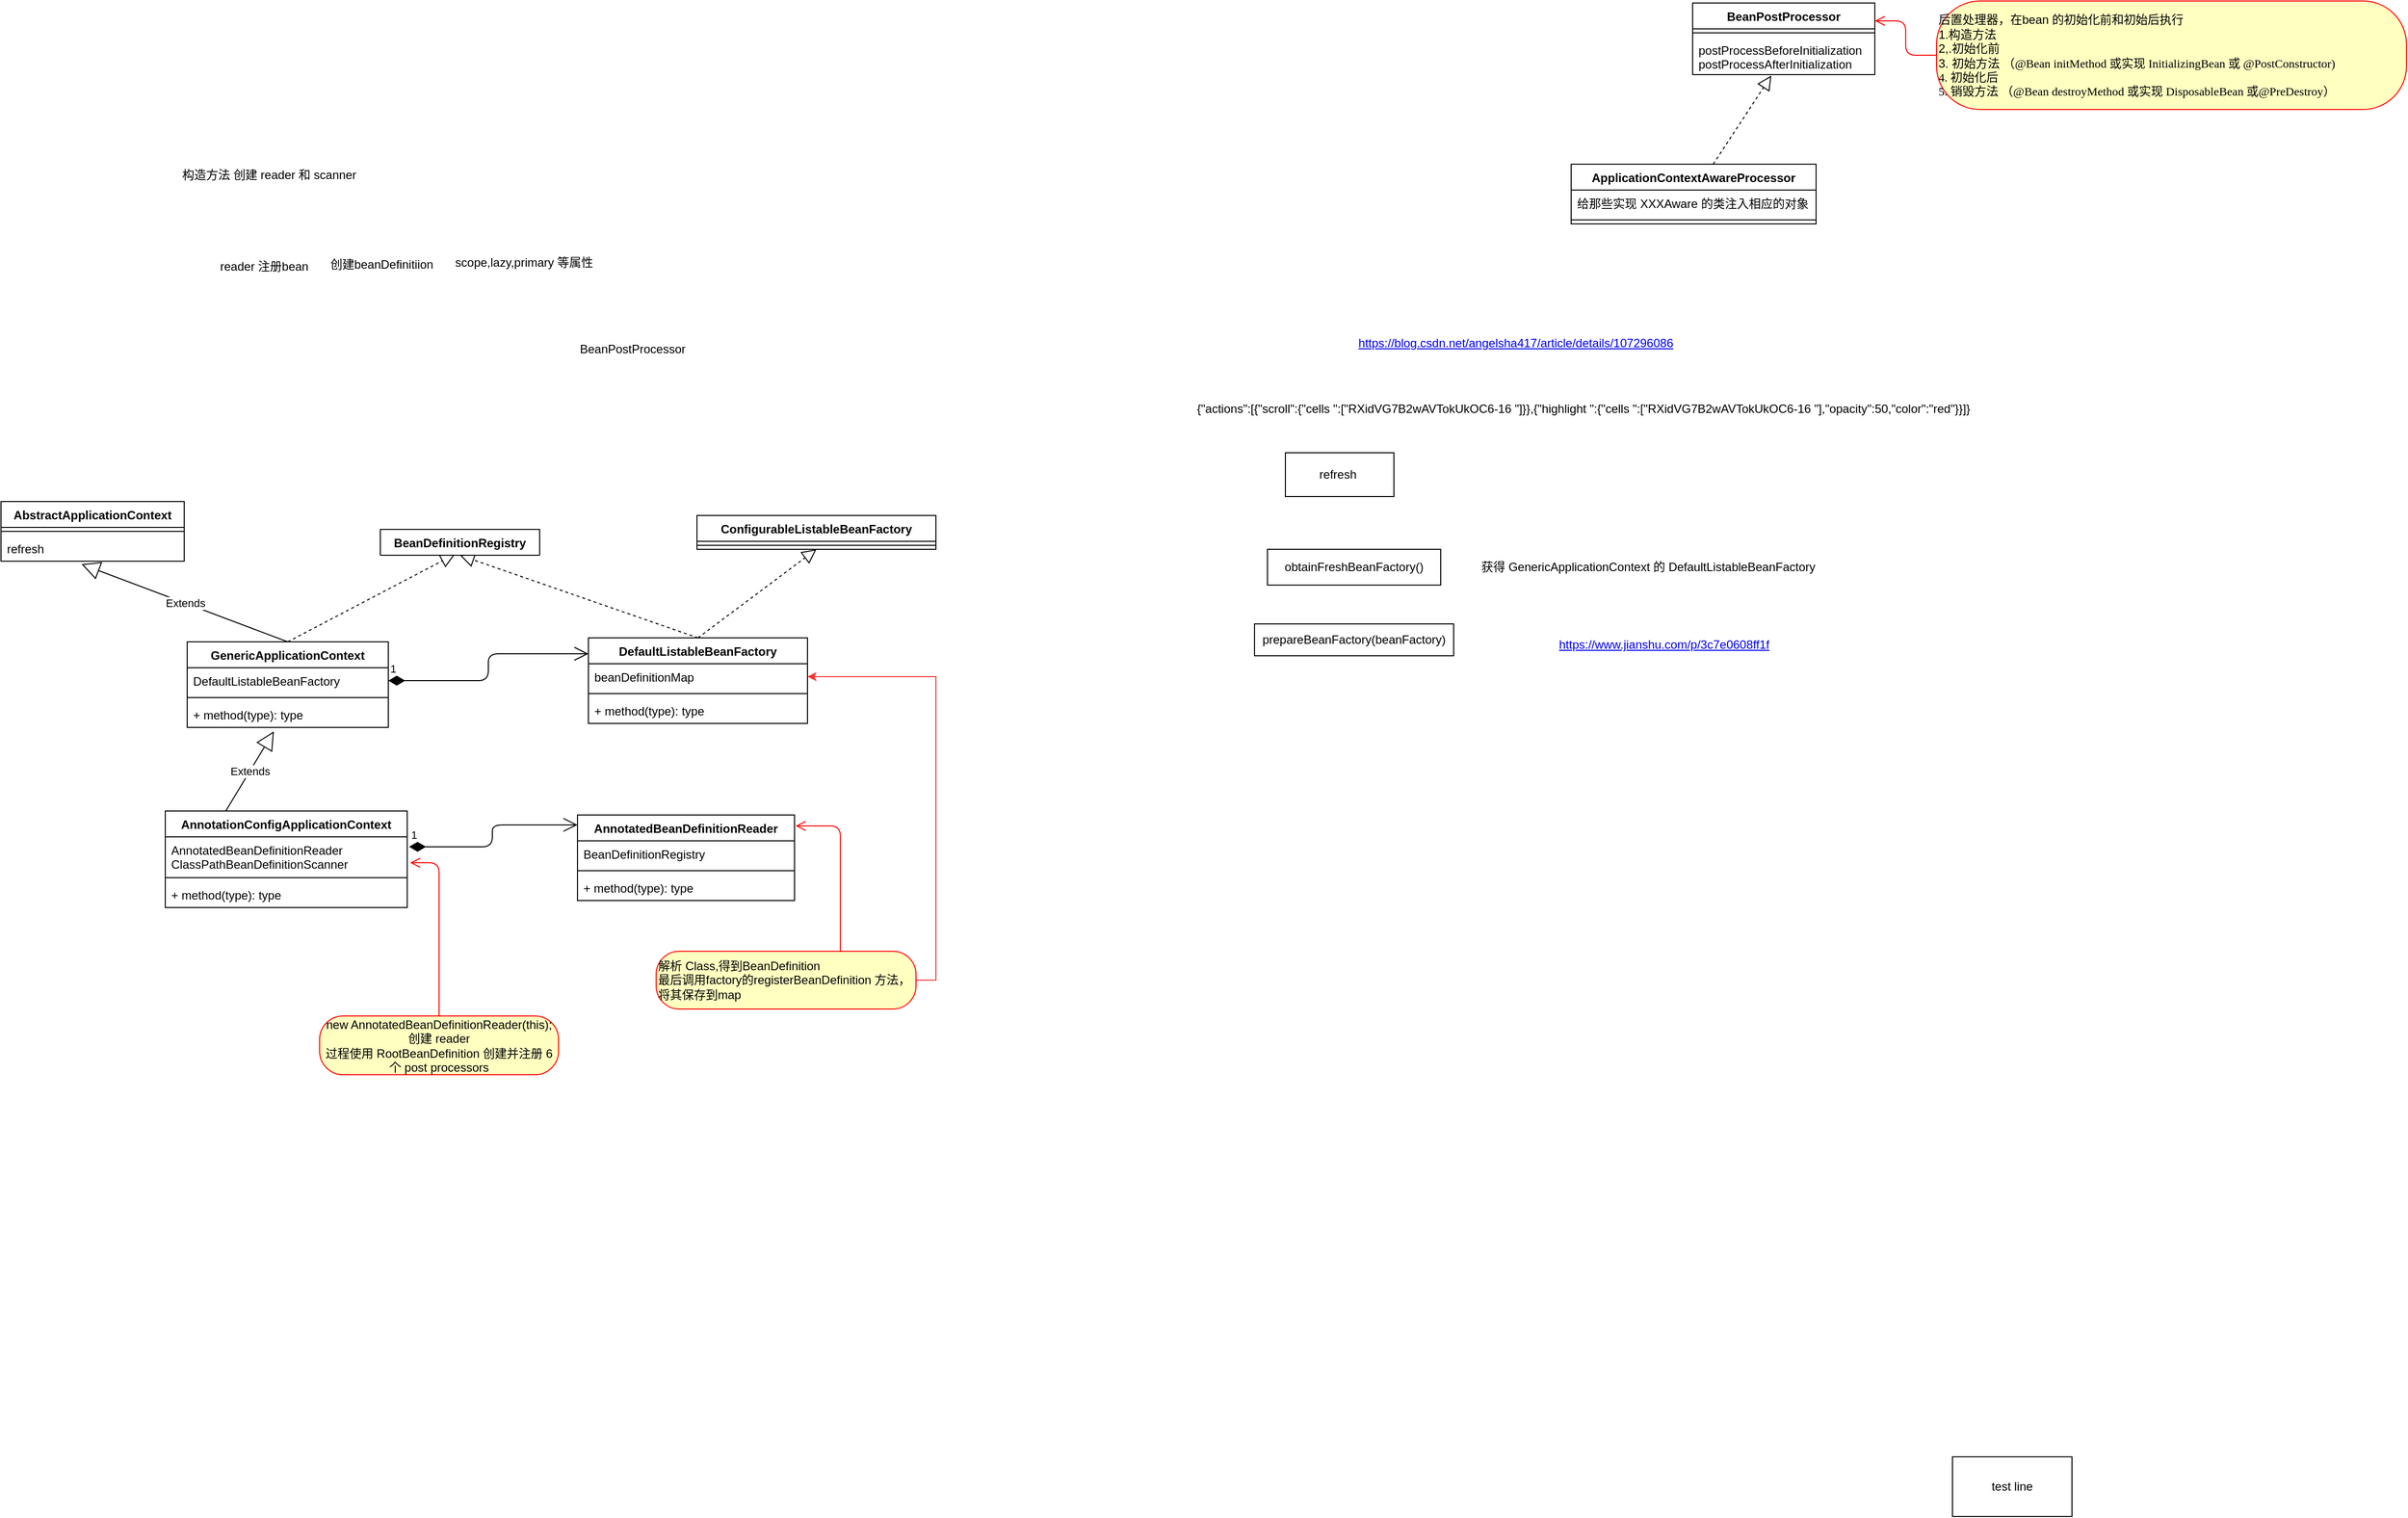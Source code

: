 <mxfile version="13.6.4" type="github">
  <diagram id="JW4kilssBpTSuZc6nk0B" name="Page-1">
    <mxGraphModel dx="1822" dy="1562" grid="0" gridSize="10" guides="1" tooltips="1" connect="1" arrows="1" fold="1" page="0" pageScale="1" pageWidth="827" pageHeight="1169" math="0" shadow="0">
      <root>
        <mxCell id="0" />
        <mxCell id="1" parent="0" />
        <mxCell id="iC9vkl7YeuPbztsIKsLM-1" value="构造方法 创建 reader 和 scanner" style="text;html=1;align=center;verticalAlign=middle;resizable=0;points=[];autosize=1;" parent="1" vertex="1">
          <mxGeometry x="33" y="-352" width="185" height="18" as="geometry" />
        </mxCell>
        <mxCell id="iC9vkl7YeuPbztsIKsLM-2" value="reader 注册bean" style="text;html=1;strokeColor=none;fillColor=none;align=center;verticalAlign=middle;whiteSpace=wrap;rounded=0;" parent="1" vertex="1">
          <mxGeometry x="63" y="-269" width="117" height="36" as="geometry" />
        </mxCell>
        <mxCell id="iC9vkl7YeuPbztsIKsLM-3" value="创建beanDefinitiion" style="text;html=1;align=center;verticalAlign=middle;resizable=0;points=[];autosize=1;" parent="1" vertex="1">
          <mxGeometry x="182" y="-262" width="113" height="18" as="geometry" />
        </mxCell>
        <mxCell id="iC9vkl7YeuPbztsIKsLM-4" value="scope,lazy,primary 等属性" style="text;html=1;align=center;verticalAlign=middle;resizable=0;points=[];autosize=1;" parent="1" vertex="1">
          <mxGeometry x="308" y="-264" width="148" height="18" as="geometry" />
        </mxCell>
        <mxCell id="iC9vkl7YeuPbztsIKsLM-19" value="Extends" style="endArrow=block;endSize=16;endFill=0;html=1;entryX=0.431;entryY=1.154;entryDx=0;entryDy=0;entryPerimeter=0;exitX=0.25;exitY=0;exitDx=0;exitDy=0;" parent="1" source="iC9vkl7YeuPbztsIKsLM-15" target="iC9vkl7YeuPbztsIKsLM-13" edge="1">
          <mxGeometry width="160" relative="1" as="geometry">
            <mxPoint x="285" y="344" as="sourcePoint" />
            <mxPoint x="445" y="344" as="targetPoint" />
          </mxGeometry>
        </mxCell>
        <mxCell id="iC9vkl7YeuPbztsIKsLM-10" value="GenericApplicationContext" style="swimlane;fontStyle=1;align=center;verticalAlign=top;childLayout=stackLayout;horizontal=1;startSize=26;horizontalStack=0;resizeParent=1;resizeParentMax=0;resizeLast=0;collapsible=1;marginBottom=0;" parent="1" vertex="1">
          <mxGeometry x="44" y="126" width="202" height="86" as="geometry">
            <mxRectangle x="91" y="97" width="90" height="26" as="alternateBounds" />
          </mxGeometry>
        </mxCell>
        <mxCell id="iC9vkl7YeuPbztsIKsLM-11" value="DefaultListableBeanFactory" style="text;strokeColor=none;fillColor=none;align=left;verticalAlign=top;spacingLeft=4;spacingRight=4;overflow=hidden;rotatable=0;points=[[0,0.5],[1,0.5]];portConstraint=eastwest;" parent="iC9vkl7YeuPbztsIKsLM-10" vertex="1">
          <mxGeometry y="26" width="202" height="26" as="geometry" />
        </mxCell>
        <mxCell id="iC9vkl7YeuPbztsIKsLM-12" value="" style="line;strokeWidth=1;fillColor=none;align=left;verticalAlign=middle;spacingTop=-1;spacingLeft=3;spacingRight=3;rotatable=0;labelPosition=right;points=[];portConstraint=eastwest;" parent="iC9vkl7YeuPbztsIKsLM-10" vertex="1">
          <mxGeometry y="52" width="202" height="8" as="geometry" />
        </mxCell>
        <mxCell id="iC9vkl7YeuPbztsIKsLM-13" value="+ method(type): type" style="text;strokeColor=none;fillColor=none;align=left;verticalAlign=top;spacingLeft=4;spacingRight=4;overflow=hidden;rotatable=0;points=[[0,0.5],[1,0.5]];portConstraint=eastwest;" parent="iC9vkl7YeuPbztsIKsLM-10" vertex="1">
          <mxGeometry y="60" width="202" height="26" as="geometry" />
        </mxCell>
        <mxCell id="iC9vkl7YeuPbztsIKsLM-15" value="AnnotationConfigApplicationContext" style="swimlane;fontStyle=1;align=center;verticalAlign=top;childLayout=stackLayout;horizontal=1;startSize=26;horizontalStack=0;resizeParent=1;resizeParentMax=0;resizeLast=0;collapsible=1;marginBottom=0;" parent="1" vertex="1">
          <mxGeometry x="22" y="296" width="243" height="97" as="geometry" />
        </mxCell>
        <mxCell id="iC9vkl7YeuPbztsIKsLM-16" value="AnnotatedBeanDefinitionReader&#xa;ClassPathBeanDefinitionScanner&#xa;" style="text;strokeColor=none;fillColor=none;align=left;verticalAlign=top;spacingLeft=4;spacingRight=4;overflow=hidden;rotatable=0;points=[[0,0.5],[1,0.5]];portConstraint=eastwest;" parent="iC9vkl7YeuPbztsIKsLM-15" vertex="1">
          <mxGeometry y="26" width="243" height="37" as="geometry" />
        </mxCell>
        <mxCell id="iC9vkl7YeuPbztsIKsLM-17" value="" style="line;strokeWidth=1;fillColor=none;align=left;verticalAlign=middle;spacingTop=-1;spacingLeft=3;spacingRight=3;rotatable=0;labelPosition=right;points=[];portConstraint=eastwest;" parent="iC9vkl7YeuPbztsIKsLM-15" vertex="1">
          <mxGeometry y="63" width="243" height="8" as="geometry" />
        </mxCell>
        <mxCell id="iC9vkl7YeuPbztsIKsLM-18" value="+ method(type): type" style="text;strokeColor=none;fillColor=none;align=left;verticalAlign=top;spacingLeft=4;spacingRight=4;overflow=hidden;rotatable=0;points=[[0,0.5],[1,0.5]];portConstraint=eastwest;" parent="iC9vkl7YeuPbztsIKsLM-15" vertex="1">
          <mxGeometry y="71" width="243" height="26" as="geometry" />
        </mxCell>
        <mxCell id="iC9vkl7YeuPbztsIKsLM-27" value="" style="endArrow=block;dashed=1;endFill=0;endSize=12;html=1;exitX=0.5;exitY=0;exitDx=0;exitDy=0;entryX=0.468;entryY=0.962;entryDx=0;entryDy=0;entryPerimeter=0;" parent="1" source="iC9vkl7YeuPbztsIKsLM-10" target="iC9vkl7YeuPbztsIKsLM-26" edge="1">
          <mxGeometry width="160" relative="1" as="geometry">
            <mxPoint x="332" y="15" as="sourcePoint" />
            <mxPoint x="492" y="15" as="targetPoint" />
          </mxGeometry>
        </mxCell>
        <mxCell id="iC9vkl7YeuPbztsIKsLM-28" value="DefaultListableBeanFactory" style="swimlane;fontStyle=1;align=center;verticalAlign=top;childLayout=stackLayout;horizontal=1;startSize=26;horizontalStack=0;resizeParent=1;resizeParentMax=0;resizeLast=0;collapsible=1;marginBottom=0;" parent="1" vertex="1">
          <mxGeometry x="447" y="122" width="220" height="86" as="geometry" />
        </mxCell>
        <mxCell id="iC9vkl7YeuPbztsIKsLM-29" value="beanDefinitionMap" style="text;strokeColor=none;fillColor=none;align=left;verticalAlign=top;spacingLeft=4;spacingRight=4;overflow=hidden;rotatable=0;points=[[0,0.5],[1,0.5]];portConstraint=eastwest;" parent="iC9vkl7YeuPbztsIKsLM-28" vertex="1">
          <mxGeometry y="26" width="220" height="26" as="geometry" />
        </mxCell>
        <mxCell id="iC9vkl7YeuPbztsIKsLM-30" value="" style="line;strokeWidth=1;fillColor=none;align=left;verticalAlign=middle;spacingTop=-1;spacingLeft=3;spacingRight=3;rotatable=0;labelPosition=right;points=[];portConstraint=eastwest;" parent="iC9vkl7YeuPbztsIKsLM-28" vertex="1">
          <mxGeometry y="52" width="220" height="8" as="geometry" />
        </mxCell>
        <mxCell id="iC9vkl7YeuPbztsIKsLM-31" value="+ method(type): type" style="text;strokeColor=none;fillColor=none;align=left;verticalAlign=top;spacingLeft=4;spacingRight=4;overflow=hidden;rotatable=0;points=[[0,0.5],[1,0.5]];portConstraint=eastwest;" parent="iC9vkl7YeuPbztsIKsLM-28" vertex="1">
          <mxGeometry y="60" width="220" height="26" as="geometry" />
        </mxCell>
        <mxCell id="iC9vkl7YeuPbztsIKsLM-32" value="" style="endArrow=block;dashed=1;endFill=0;endSize=12;html=1;entryX=0.5;entryY=1;entryDx=0;entryDy=0;exitX=0.5;exitY=0;exitDx=0;exitDy=0;" parent="1" source="iC9vkl7YeuPbztsIKsLM-28" target="iC9vkl7YeuPbztsIKsLM-23" edge="1">
          <mxGeometry width="160" relative="1" as="geometry">
            <mxPoint x="381" y="358" as="sourcePoint" />
            <mxPoint x="541" y="358" as="targetPoint" />
          </mxGeometry>
        </mxCell>
        <mxCell id="iC9vkl7YeuPbztsIKsLM-33" value="1" style="endArrow=open;html=1;endSize=12;startArrow=diamondThin;startSize=14;startFill=1;edgeStyle=orthogonalEdgeStyle;align=left;verticalAlign=bottom;exitX=1;exitY=0.5;exitDx=0;exitDy=0;entryX=0;entryY=0.186;entryDx=0;entryDy=0;entryPerimeter=0;" parent="1" source="iC9vkl7YeuPbztsIKsLM-11" target="iC9vkl7YeuPbztsIKsLM-28" edge="1">
          <mxGeometry x="-1" y="3" relative="1" as="geometry">
            <mxPoint x="434" y="285" as="sourcePoint" />
            <mxPoint x="594" y="285" as="targetPoint" />
          </mxGeometry>
        </mxCell>
        <object label="AnnotatedBeanDefinitionReader" placeholders="1" id="iC9vkl7YeuPbztsIKsLM-34">
          <mxCell style="swimlane;fontStyle=1;align=center;verticalAlign=top;childLayout=stackLayout;horizontal=1;startSize=26;horizontalStack=0;resizeParent=1;resizeParentMax=0;resizeLast=0;collapsible=1;marginBottom=0;" parent="1" vertex="1">
            <mxGeometry x="436" y="300" width="218" height="86" as="geometry" />
          </mxCell>
        </object>
        <mxCell id="iC9vkl7YeuPbztsIKsLM-35" value="BeanDefinitionRegistry" style="text;strokeColor=none;fillColor=none;align=left;verticalAlign=top;spacingLeft=4;spacingRight=4;overflow=hidden;rotatable=0;points=[[0,0.5],[1,0.5]];portConstraint=eastwest;" parent="iC9vkl7YeuPbztsIKsLM-34" vertex="1">
          <mxGeometry y="26" width="218" height="26" as="geometry" />
        </mxCell>
        <mxCell id="iC9vkl7YeuPbztsIKsLM-36" value="" style="line;strokeWidth=1;fillColor=none;align=left;verticalAlign=middle;spacingTop=-1;spacingLeft=3;spacingRight=3;rotatable=0;labelPosition=right;points=[];portConstraint=eastwest;" parent="iC9vkl7YeuPbztsIKsLM-34" vertex="1">
          <mxGeometry y="52" width="218" height="8" as="geometry" />
        </mxCell>
        <mxCell id="iC9vkl7YeuPbztsIKsLM-37" value="+ method(type): type" style="text;strokeColor=none;fillColor=none;align=left;verticalAlign=top;spacingLeft=4;spacingRight=4;overflow=hidden;rotatable=0;points=[[0,0.5],[1,0.5]];portConstraint=eastwest;" parent="iC9vkl7YeuPbztsIKsLM-34" vertex="1">
          <mxGeometry y="60" width="218" height="26" as="geometry" />
        </mxCell>
        <mxCell id="iC9vkl7YeuPbztsIKsLM-38" value="1" style="endArrow=open;html=1;endSize=12;startArrow=diamondThin;startSize=14;startFill=1;edgeStyle=orthogonalEdgeStyle;align=left;verticalAlign=bottom;exitX=1.008;exitY=0.27;exitDx=0;exitDy=0;exitPerimeter=0;entryX=0;entryY=0.116;entryDx=0;entryDy=0;entryPerimeter=0;" parent="1" source="iC9vkl7YeuPbztsIKsLM-16" target="iC9vkl7YeuPbztsIKsLM-34" edge="1">
          <mxGeometry x="-1" y="3" relative="1" as="geometry">
            <mxPoint x="313" y="424" as="sourcePoint" />
            <mxPoint x="473" y="424" as="targetPoint" />
          </mxGeometry>
        </mxCell>
        <mxCell id="iC9vkl7YeuPbztsIKsLM-45" style="edgeStyle=orthogonalEdgeStyle;rounded=0;orthogonalLoop=1;jettySize=auto;html=1;exitX=1;exitY=0.5;exitDx=0;exitDy=0;entryX=1;entryY=0.5;entryDx=0;entryDy=0;fillColor=#fa6800;strokeColor=#FF3333;" parent="1" source="iC9vkl7YeuPbztsIKsLM-41" target="iC9vkl7YeuPbztsIKsLM-29" edge="1">
          <mxGeometry relative="1" as="geometry" />
        </mxCell>
        <mxCell id="iC9vkl7YeuPbztsIKsLM-41" value="&lt;span style=&quot;&quot;&gt;解析 Class,得到BeanDefinition&lt;br&gt;最后调用factory的registerBeanDefinition 方法，将其保存到map&lt;br&gt;&lt;/span&gt;" style="rounded=1;whiteSpace=wrap;html=1;arcSize=40;fontColor=#000000;fillColor=#ffffc0;strokeColor=#ff0000;align=left;" parent="1" vertex="1">
          <mxGeometry x="515" y="437" width="261" height="58" as="geometry" />
        </mxCell>
        <mxCell id="iC9vkl7YeuPbztsIKsLM-42" value="" style="edgeStyle=orthogonalEdgeStyle;html=1;verticalAlign=bottom;endArrow=open;endSize=8;strokeColor=#ff0000;entryX=1.005;entryY=0.128;entryDx=0;entryDy=0;entryPerimeter=0;" parent="1" source="iC9vkl7YeuPbztsIKsLM-41" target="iC9vkl7YeuPbztsIKsLM-34" edge="1">
          <mxGeometry relative="1" as="geometry">
            <mxPoint x="532" y="567" as="targetPoint" />
            <Array as="points">
              <mxPoint x="700" y="311" />
            </Array>
          </mxGeometry>
        </mxCell>
        <mxCell id="iC9vkl7YeuPbztsIKsLM-43" value="new AnnotatedBeanDefinitionReader(this);&lt;br&gt;创建 reader&lt;br&gt;过程使用 RootBeanDefinition 创建并注册 6 个&amp;nbsp;post processors" style="rounded=1;whiteSpace=wrap;html=1;arcSize=40;fontColor=#000000;fillColor=#ffffc0;strokeColor=#ff0000;" parent="1" vertex="1">
          <mxGeometry x="177" y="502" width="240" height="59" as="geometry" />
        </mxCell>
        <mxCell id="iC9vkl7YeuPbztsIKsLM-44" value="" style="edgeStyle=orthogonalEdgeStyle;html=1;verticalAlign=bottom;endArrow=open;endSize=8;strokeColor=#ff0000;entryX=1.012;entryY=0.703;entryDx=0;entryDy=0;entryPerimeter=0;" parent="1" source="iC9vkl7YeuPbztsIKsLM-43" target="iC9vkl7YeuPbztsIKsLM-16" edge="1">
          <mxGeometry relative="1" as="geometry">
            <mxPoint x="373" y="565" as="targetPoint" />
          </mxGeometry>
        </mxCell>
        <mxCell id="iC9vkl7YeuPbztsIKsLM-46" value="BeanPostProcessor" style="text;html=1;align=center;verticalAlign=middle;resizable=0;points=[];autosize=1;" parent="1" vertex="1">
          <mxGeometry x="433" y="-177" width="116" height="18" as="geometry" />
        </mxCell>
        <mxCell id="iC9vkl7YeuPbztsIKsLM-47" value="refresh&amp;nbsp;" style="rounded=0;whiteSpace=wrap;html=1;align=center;" parent="1" vertex="1">
          <mxGeometry x="1147" y="-64" width="109" height="44" as="geometry" />
        </mxCell>
        <mxCell id="iC9vkl7YeuPbztsIKsLM-50" value="BeanPostProcessor" style="swimlane;fontStyle=1;align=center;verticalAlign=top;childLayout=stackLayout;horizontal=1;startSize=26;horizontalStack=0;resizeParent=1;resizeParentMax=0;resizeLast=0;collapsible=1;marginBottom=0;" parent="1" vertex="1">
          <mxGeometry x="1556" y="-516" width="183" height="72" as="geometry" />
        </mxCell>
        <mxCell id="iC9vkl7YeuPbztsIKsLM-52" value="" style="line;strokeWidth=1;fillColor=none;align=left;verticalAlign=middle;spacingTop=-1;spacingLeft=3;spacingRight=3;rotatable=0;labelPosition=right;points=[];portConstraint=eastwest;" parent="iC9vkl7YeuPbztsIKsLM-50" vertex="1">
          <mxGeometry y="26" width="183" height="8" as="geometry" />
        </mxCell>
        <mxCell id="iC9vkl7YeuPbztsIKsLM-53" value="postProcessBeforeInitialization&#xa;postProcessAfterInitialization&#xa;" style="text;strokeColor=none;fillColor=none;align=left;verticalAlign=top;spacingLeft=4;spacingRight=4;overflow=hidden;rotatable=0;points=[[0,0.5],[1,0.5]];portConstraint=eastwest;" parent="iC9vkl7YeuPbztsIKsLM-50" vertex="1">
          <mxGeometry y="34" width="183" height="38" as="geometry" />
        </mxCell>
        <mxCell id="iC9vkl7YeuPbztsIKsLM-54" value="后置处理器，在bean 的初始化前和初始后执行&lt;br&gt;1.构造方法&lt;br&gt;2,.初始化前&lt;br&gt;3. 初始方法 （&lt;span style=&quot;background-color: transparent ; font-family: &amp;#34;microsoft yahei&amp;#34; , &amp;#34;stxihei&amp;#34;&quot;&gt;@Bean initMethod 或实现 InitializingBean 或 @PostConstructor)&lt;br&gt;4. 初始化后&lt;br&gt;5. 销毁方法 （&lt;/span&gt;&lt;span style=&quot;background-color: transparent ; font-family: &amp;#34;microsoft yahei&amp;#34; , &amp;#34;stxihei&amp;#34;&quot;&gt;@Bean destroyMethod 或实现 DisposableBean  或@PreDestroy&lt;/span&gt;&lt;span style=&quot;background-color: transparent ; font-family: &amp;#34;microsoft yahei&amp;#34; , &amp;#34;stxihei&amp;#34;&quot;&gt;）&lt;br&gt;&lt;/span&gt;" style="rounded=1;whiteSpace=wrap;html=1;arcSize=40;fontColor=#000000;fillColor=#ffffc0;strokeColor=#ff0000;align=left;" parent="1" vertex="1">
          <mxGeometry x="1801" y="-518" width="472" height="109" as="geometry" />
        </mxCell>
        <mxCell id="iC9vkl7YeuPbztsIKsLM-55" value="" style="edgeStyle=orthogonalEdgeStyle;html=1;verticalAlign=bottom;endArrow=open;endSize=8;strokeColor=#ff0000;entryX=1;entryY=0.25;entryDx=0;entryDy=0;" parent="1" source="iC9vkl7YeuPbztsIKsLM-54" target="iC9vkl7YeuPbztsIKsLM-50" edge="1">
          <mxGeometry relative="1" as="geometry">
            <mxPoint x="1797" y="-237" as="targetPoint" />
          </mxGeometry>
        </mxCell>
        <mxCell id="iC9vkl7YeuPbztsIKsLM-56" value="ApplicationContextAwareProcessor" style="swimlane;fontStyle=1;align=center;verticalAlign=top;childLayout=stackLayout;horizontal=1;startSize=26;horizontalStack=0;resizeParent=1;resizeParentMax=0;resizeLast=0;collapsible=1;marginBottom=0;" parent="1" vertex="1">
          <mxGeometry x="1434" y="-354" width="246" height="60" as="geometry" />
        </mxCell>
        <mxCell id="iC9vkl7YeuPbztsIKsLM-57" value="给那些实现 XXXAware 的类注入相应的对象" style="text;strokeColor=none;fillColor=none;align=left;verticalAlign=top;spacingLeft=4;spacingRight=4;overflow=hidden;rotatable=0;points=[[0,0.5],[1,0.5]];portConstraint=eastwest;" parent="iC9vkl7YeuPbztsIKsLM-56" vertex="1">
          <mxGeometry y="26" width="246" height="26" as="geometry" />
        </mxCell>
        <mxCell id="iC9vkl7YeuPbztsIKsLM-58" value="" style="line;strokeWidth=1;fillColor=none;align=left;verticalAlign=middle;spacingTop=-1;spacingLeft=3;spacingRight=3;rotatable=0;labelPosition=right;points=[];portConstraint=eastwest;" parent="iC9vkl7YeuPbztsIKsLM-56" vertex="1">
          <mxGeometry y="52" width="246" height="8" as="geometry" />
        </mxCell>
        <mxCell id="iC9vkl7YeuPbztsIKsLM-60" value="" style="endArrow=block;dashed=1;endFill=0;endSize=12;html=1;entryX=0.432;entryY=1.026;entryDx=0;entryDy=0;entryPerimeter=0;" parent="1" source="iC9vkl7YeuPbztsIKsLM-56" target="iC9vkl7YeuPbztsIKsLM-53" edge="1">
          <mxGeometry width="160" relative="1" as="geometry">
            <mxPoint x="1263" y="-253" as="sourcePoint" />
            <mxPoint x="1423" y="-253" as="targetPoint" />
          </mxGeometry>
        </mxCell>
        <mxCell id="iC9vkl7YeuPbztsIKsLM-23" value="BeanDefinitionRegistry" style="swimlane;fontStyle=1;align=center;verticalAlign=top;childLayout=stackLayout;horizontal=1;startSize=26;horizontalStack=0;resizeParent=1;resizeParentMax=0;resizeLast=0;collapsible=1;marginBottom=0;" parent="1" vertex="1" collapsed="1">
          <mxGeometry x="238" y="13" width="160" height="26" as="geometry">
            <mxRectangle x="155" y="-111" width="173" height="86" as="alternateBounds" />
          </mxGeometry>
        </mxCell>
        <mxCell id="iC9vkl7YeuPbztsIKsLM-24" value="+ field: type" style="text;strokeColor=none;fillColor=none;align=left;verticalAlign=top;spacingLeft=4;spacingRight=4;overflow=hidden;rotatable=0;points=[[0,0.5],[1,0.5]];portConstraint=eastwest;" parent="iC9vkl7YeuPbztsIKsLM-23" vertex="1">
          <mxGeometry y="26" width="160" height="26" as="geometry" />
        </mxCell>
        <mxCell id="iC9vkl7YeuPbztsIKsLM-25" value="" style="line;strokeWidth=1;fillColor=none;align=left;verticalAlign=middle;spacingTop=-1;spacingLeft=3;spacingRight=3;rotatable=0;labelPosition=right;points=[];portConstraint=eastwest;" parent="iC9vkl7YeuPbztsIKsLM-23" vertex="1">
          <mxGeometry y="52" width="160" height="8" as="geometry" />
        </mxCell>
        <mxCell id="iC9vkl7YeuPbztsIKsLM-26" value="+ method(type): type" style="text;strokeColor=none;fillColor=none;align=left;verticalAlign=top;spacingLeft=4;spacingRight=4;overflow=hidden;rotatable=0;points=[[0,0.5],[1,0.5]];portConstraint=eastwest;" parent="iC9vkl7YeuPbztsIKsLM-23" vertex="1">
          <mxGeometry y="60" width="160" height="26" as="geometry" />
        </mxCell>
        <mxCell id="RXidVG7B2wAVTokUkOC6-2" value="AbstractApplicationContext" style="swimlane;fontStyle=1;align=center;verticalAlign=top;childLayout=stackLayout;horizontal=1;startSize=26;horizontalStack=0;resizeParent=1;resizeParentMax=0;resizeLast=0;collapsible=1;marginBottom=0;" vertex="1" parent="1">
          <mxGeometry x="-143" y="-15" width="184" height="60" as="geometry" />
        </mxCell>
        <mxCell id="RXidVG7B2wAVTokUkOC6-4" value="" style="line;strokeWidth=1;fillColor=none;align=left;verticalAlign=middle;spacingTop=-1;spacingLeft=3;spacingRight=3;rotatable=0;labelPosition=right;points=[];portConstraint=eastwest;" vertex="1" parent="RXidVG7B2wAVTokUkOC6-2">
          <mxGeometry y="26" width="184" height="8" as="geometry" />
        </mxCell>
        <mxCell id="RXidVG7B2wAVTokUkOC6-5" value="refresh" style="text;strokeColor=none;fillColor=none;align=left;verticalAlign=top;spacingLeft=4;spacingRight=4;overflow=hidden;rotatable=0;points=[[0,0.5],[1,0.5]];portConstraint=eastwest;" vertex="1" parent="RXidVG7B2wAVTokUkOC6-2">
          <mxGeometry y="34" width="184" height="26" as="geometry" />
        </mxCell>
        <mxCell id="RXidVG7B2wAVTokUkOC6-6" value="Extends" style="endArrow=block;endSize=16;endFill=0;html=1;entryX=0.44;entryY=1.115;entryDx=0;entryDy=0;entryPerimeter=0;exitX=0.5;exitY=0;exitDx=0;exitDy=0;" edge="1" parent="1" source="iC9vkl7YeuPbztsIKsLM-10" target="RXidVG7B2wAVTokUkOC6-5">
          <mxGeometry width="160" relative="1" as="geometry">
            <mxPoint x="-237" y="224" as="sourcePoint" />
            <mxPoint x="-77" y="224" as="targetPoint" />
          </mxGeometry>
        </mxCell>
        <mxCell id="RXidVG7B2wAVTokUkOC6-7" value="obtainFreshBeanFactory()&lt;br&gt;" style="rounded=0;whiteSpace=wrap;html=1;" vertex="1" parent="1">
          <mxGeometry x="1129" y="33" width="174" height="36" as="geometry" />
        </mxCell>
        <mxCell id="RXidVG7B2wAVTokUkOC6-8" value="ConfigurableListableBeanFactory" style="swimlane;fontStyle=1;align=center;verticalAlign=top;childLayout=stackLayout;horizontal=1;startSize=26;horizontalStack=0;resizeParent=1;resizeParentMax=0;resizeLast=0;collapsible=1;marginBottom=0;" vertex="1" parent="1">
          <mxGeometry x="556" y="-1" width="240" height="34" as="geometry" />
        </mxCell>
        <mxCell id="RXidVG7B2wAVTokUkOC6-10" value="" style="line;strokeWidth=1;fillColor=none;align=left;verticalAlign=middle;spacingTop=-1;spacingLeft=3;spacingRight=3;rotatable=0;labelPosition=right;points=[];portConstraint=eastwest;" vertex="1" parent="RXidVG7B2wAVTokUkOC6-8">
          <mxGeometry y="26" width="240" height="8" as="geometry" />
        </mxCell>
        <mxCell id="RXidVG7B2wAVTokUkOC6-12" value="" style="endArrow=block;dashed=1;endFill=0;endSize=12;html=1;entryX=0.5;entryY=1;entryDx=0;entryDy=0;exitX=0.5;exitY=0;exitDx=0;exitDy=0;" edge="1" parent="1" source="iC9vkl7YeuPbztsIKsLM-28" target="RXidVG7B2wAVTokUkOC6-8">
          <mxGeometry width="160" relative="1" as="geometry">
            <mxPoint x="757" y="525" as="sourcePoint" />
            <mxPoint x="917" y="525" as="targetPoint" />
          </mxGeometry>
        </mxCell>
        <mxCell id="RXidVG7B2wAVTokUkOC6-13" value="获得&amp;nbsp;GenericApplicationContext 的&amp;nbsp;DefaultListableBeanFactory" style="text;html=1;align=center;verticalAlign=middle;resizable=0;points=[];autosize=1;" vertex="1" parent="1">
          <mxGeometry x="1338" y="42" width="346" height="18" as="geometry" />
        </mxCell>
        <UserObject label="prepareBeanFactory(beanFactory)" link="data:action/json,{&quot;actions&quot;:[{&quot;scroll&quot;:{&quot;cells &quot;:[&quot;RXidVG7B2wAVTokUkOC6-16&quot;]}}]}" id="RXidVG7B2wAVTokUkOC6-14">
          <mxCell style="rounded=0;whiteSpace=wrap;html=1;" vertex="1" parent="1">
            <mxGeometry x="1116" y="108" width="200" height="32" as="geometry" />
          </mxCell>
        </UserObject>
        <mxCell id="RXidVG7B2wAVTokUkOC6-15" value="&lt;a href=&quot;https://www.jianshu.com/p/3c7e0608ff1f&quot;&gt;https://www.jianshu.com/p/3c7e0608ff1f&lt;/a&gt;" style="text;html=1;align=center;verticalAlign=middle;resizable=0;points=[];autosize=1;" vertex="1" parent="1">
          <mxGeometry x="1416" y="120" width="221" height="18" as="geometry" />
        </mxCell>
        <object label="test line" id="RXidVG7B2wAVTokUkOC6-16">
          <mxCell style="whiteSpace=wrap;html=1;" vertex="1" parent="1">
            <mxGeometry x="1817" y="945" width="120" height="60" as="geometry" />
          </mxCell>
        </object>
        <mxCell id="RXidVG7B2wAVTokUkOC6-17" value="{&quot;actions&quot;:[{&quot;scroll&quot;:{&quot;cells &quot;:[&quot;RXidVG7B2wAVTokUkOC6-16 &quot;]}},{&quot;highlight &quot;:{&quot;cells &quot;:[&quot;RXidVG7B2wAVTokUkOC6-16 &quot;],&quot;opacity&quot;:50,&quot;color&quot;:&quot;red&quot;}}]}" style="text;html=1;align=center;verticalAlign=middle;resizable=0;points=[];autosize=1;" vertex="1" parent="1">
          <mxGeometry x="1053" y="-117" width="786" height="18" as="geometry" />
        </mxCell>
        <mxCell id="RXidVG7B2wAVTokUkOC6-18" value="&lt;a href=&quot;https://blog.csdn.net/angelsha417/article/details/107296086&quot;&gt;https://blog.csdn.net/angelsha417/article/details/107296086&lt;/a&gt;" style="text;html=1;align=center;verticalAlign=middle;resizable=0;points=[];autosize=1;" vertex="1" parent="1">
          <mxGeometry x="1215" y="-183" width="326" height="18" as="geometry" />
        </mxCell>
      </root>
    </mxGraphModel>
  </diagram>
</mxfile>
